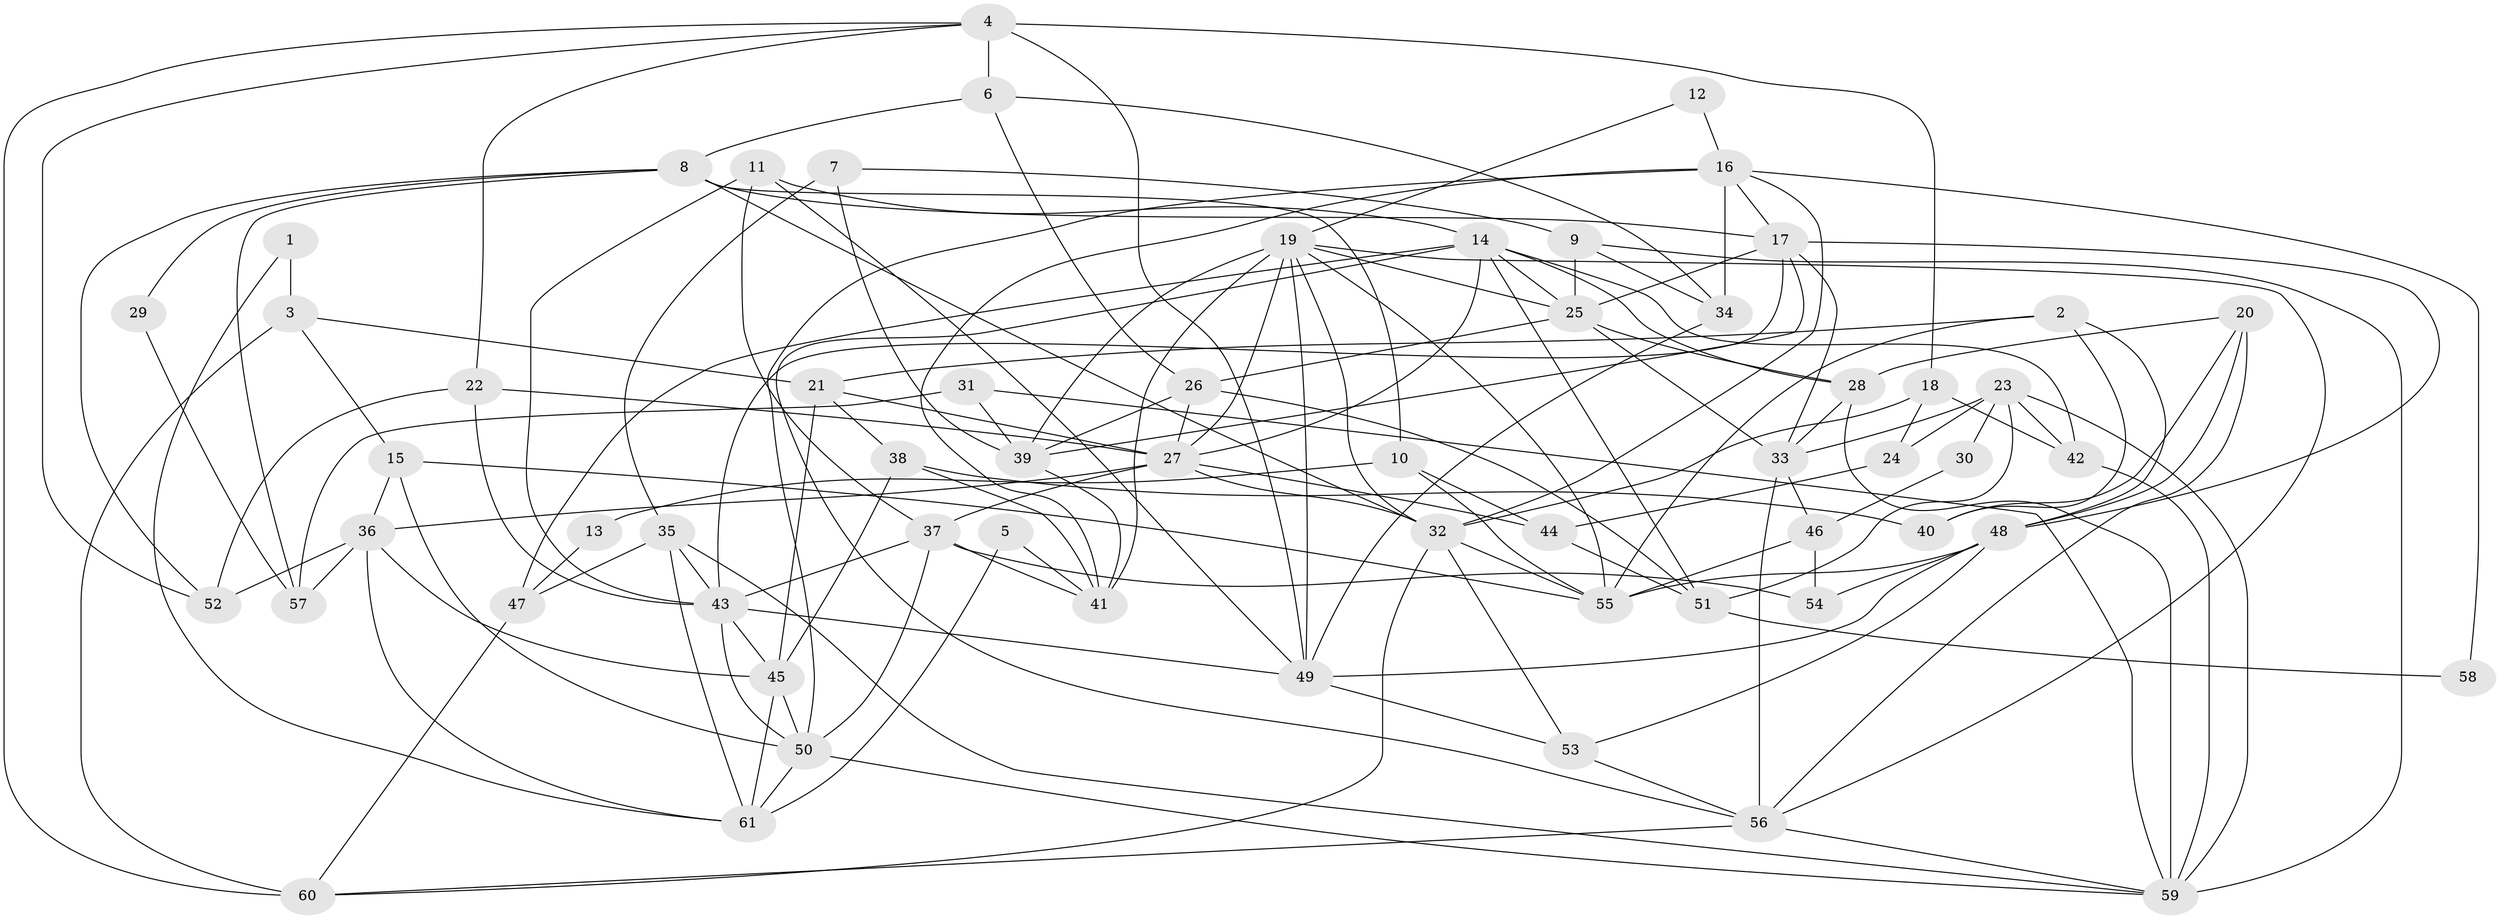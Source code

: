 // original degree distribution, {6: 0.11764705882352941, 2: 0.19607843137254902, 4: 0.2549019607843137, 3: 0.20588235294117646, 5: 0.16666666666666666, 8: 0.0196078431372549, 7: 0.0392156862745098}
// Generated by graph-tools (version 1.1) at 2025/37/03/04/25 23:37:06]
// undirected, 61 vertices, 151 edges
graph export_dot {
  node [color=gray90,style=filled];
  1;
  2;
  3;
  4;
  5;
  6;
  7;
  8;
  9;
  10;
  11;
  12;
  13;
  14;
  15;
  16;
  17;
  18;
  19;
  20;
  21;
  22;
  23;
  24;
  25;
  26;
  27;
  28;
  29;
  30;
  31;
  32;
  33;
  34;
  35;
  36;
  37;
  38;
  39;
  40;
  41;
  42;
  43;
  44;
  45;
  46;
  47;
  48;
  49;
  50;
  51;
  52;
  53;
  54;
  55;
  56;
  57;
  58;
  59;
  60;
  61;
  1 -- 3 [weight=1.0];
  1 -- 61 [weight=1.0];
  2 -- 21 [weight=1.0];
  2 -- 40 [weight=1.0];
  2 -- 48 [weight=1.0];
  2 -- 55 [weight=1.0];
  3 -- 15 [weight=1.0];
  3 -- 21 [weight=1.0];
  3 -- 60 [weight=2.0];
  4 -- 6 [weight=1.0];
  4 -- 18 [weight=2.0];
  4 -- 22 [weight=1.0];
  4 -- 49 [weight=1.0];
  4 -- 52 [weight=1.0];
  4 -- 60 [weight=1.0];
  5 -- 41 [weight=1.0];
  5 -- 61 [weight=1.0];
  6 -- 8 [weight=1.0];
  6 -- 26 [weight=1.0];
  6 -- 34 [weight=1.0];
  7 -- 9 [weight=1.0];
  7 -- 35 [weight=1.0];
  7 -- 39 [weight=1.0];
  8 -- 10 [weight=1.0];
  8 -- 17 [weight=1.0];
  8 -- 29 [weight=1.0];
  8 -- 32 [weight=1.0];
  8 -- 52 [weight=1.0];
  8 -- 57 [weight=1.0];
  9 -- 25 [weight=1.0];
  9 -- 34 [weight=1.0];
  9 -- 59 [weight=2.0];
  10 -- 13 [weight=1.0];
  10 -- 44 [weight=1.0];
  10 -- 55 [weight=1.0];
  11 -- 14 [weight=1.0];
  11 -- 37 [weight=1.0];
  11 -- 43 [weight=1.0];
  11 -- 49 [weight=1.0];
  12 -- 16 [weight=1.0];
  12 -- 19 [weight=1.0];
  13 -- 47 [weight=1.0];
  14 -- 25 [weight=1.0];
  14 -- 27 [weight=1.0];
  14 -- 28 [weight=1.0];
  14 -- 42 [weight=1.0];
  14 -- 47 [weight=2.0];
  14 -- 51 [weight=1.0];
  14 -- 56 [weight=1.0];
  15 -- 36 [weight=1.0];
  15 -- 50 [weight=1.0];
  15 -- 55 [weight=1.0];
  16 -- 17 [weight=1.0];
  16 -- 32 [weight=1.0];
  16 -- 34 [weight=1.0];
  16 -- 41 [weight=2.0];
  16 -- 50 [weight=1.0];
  16 -- 58 [weight=1.0];
  17 -- 25 [weight=1.0];
  17 -- 33 [weight=1.0];
  17 -- 39 [weight=1.0];
  17 -- 43 [weight=1.0];
  17 -- 48 [weight=1.0];
  18 -- 24 [weight=1.0];
  18 -- 32 [weight=1.0];
  18 -- 42 [weight=1.0];
  19 -- 25 [weight=1.0];
  19 -- 27 [weight=1.0];
  19 -- 32 [weight=1.0];
  19 -- 39 [weight=1.0];
  19 -- 41 [weight=1.0];
  19 -- 49 [weight=3.0];
  19 -- 55 [weight=1.0];
  19 -- 56 [weight=1.0];
  20 -- 28 [weight=1.0];
  20 -- 40 [weight=1.0];
  20 -- 48 [weight=1.0];
  20 -- 56 [weight=1.0];
  21 -- 27 [weight=1.0];
  21 -- 38 [weight=1.0];
  21 -- 45 [weight=1.0];
  22 -- 27 [weight=1.0];
  22 -- 43 [weight=1.0];
  22 -- 52 [weight=1.0];
  23 -- 24 [weight=1.0];
  23 -- 30 [weight=1.0];
  23 -- 33 [weight=1.0];
  23 -- 42 [weight=1.0];
  23 -- 51 [weight=1.0];
  23 -- 59 [weight=1.0];
  24 -- 44 [weight=1.0];
  25 -- 26 [weight=2.0];
  25 -- 28 [weight=1.0];
  25 -- 33 [weight=1.0];
  26 -- 27 [weight=1.0];
  26 -- 39 [weight=1.0];
  26 -- 51 [weight=1.0];
  27 -- 32 [weight=1.0];
  27 -- 36 [weight=2.0];
  27 -- 37 [weight=1.0];
  27 -- 44 [weight=1.0];
  28 -- 33 [weight=1.0];
  28 -- 59 [weight=1.0];
  29 -- 57 [weight=1.0];
  30 -- 46 [weight=1.0];
  31 -- 39 [weight=1.0];
  31 -- 57 [weight=1.0];
  31 -- 59 [weight=1.0];
  32 -- 53 [weight=1.0];
  32 -- 55 [weight=1.0];
  32 -- 60 [weight=2.0];
  33 -- 46 [weight=1.0];
  33 -- 56 [weight=1.0];
  34 -- 49 [weight=1.0];
  35 -- 43 [weight=1.0];
  35 -- 47 [weight=1.0];
  35 -- 59 [weight=1.0];
  35 -- 61 [weight=1.0];
  36 -- 45 [weight=1.0];
  36 -- 52 [weight=1.0];
  36 -- 57 [weight=1.0];
  36 -- 61 [weight=1.0];
  37 -- 41 [weight=1.0];
  37 -- 43 [weight=1.0];
  37 -- 50 [weight=1.0];
  37 -- 54 [weight=1.0];
  38 -- 40 [weight=1.0];
  38 -- 41 [weight=1.0];
  38 -- 45 [weight=1.0];
  39 -- 41 [weight=1.0];
  42 -- 59 [weight=1.0];
  43 -- 45 [weight=1.0];
  43 -- 49 [weight=1.0];
  43 -- 50 [weight=1.0];
  44 -- 51 [weight=1.0];
  45 -- 50 [weight=1.0];
  45 -- 61 [weight=2.0];
  46 -- 54 [weight=1.0];
  46 -- 55 [weight=1.0];
  47 -- 60 [weight=1.0];
  48 -- 49 [weight=1.0];
  48 -- 53 [weight=1.0];
  48 -- 54 [weight=1.0];
  48 -- 55 [weight=1.0];
  49 -- 53 [weight=1.0];
  50 -- 59 [weight=1.0];
  50 -- 61 [weight=1.0];
  51 -- 58 [weight=1.0];
  53 -- 56 [weight=1.0];
  56 -- 59 [weight=1.0];
  56 -- 60 [weight=1.0];
}
